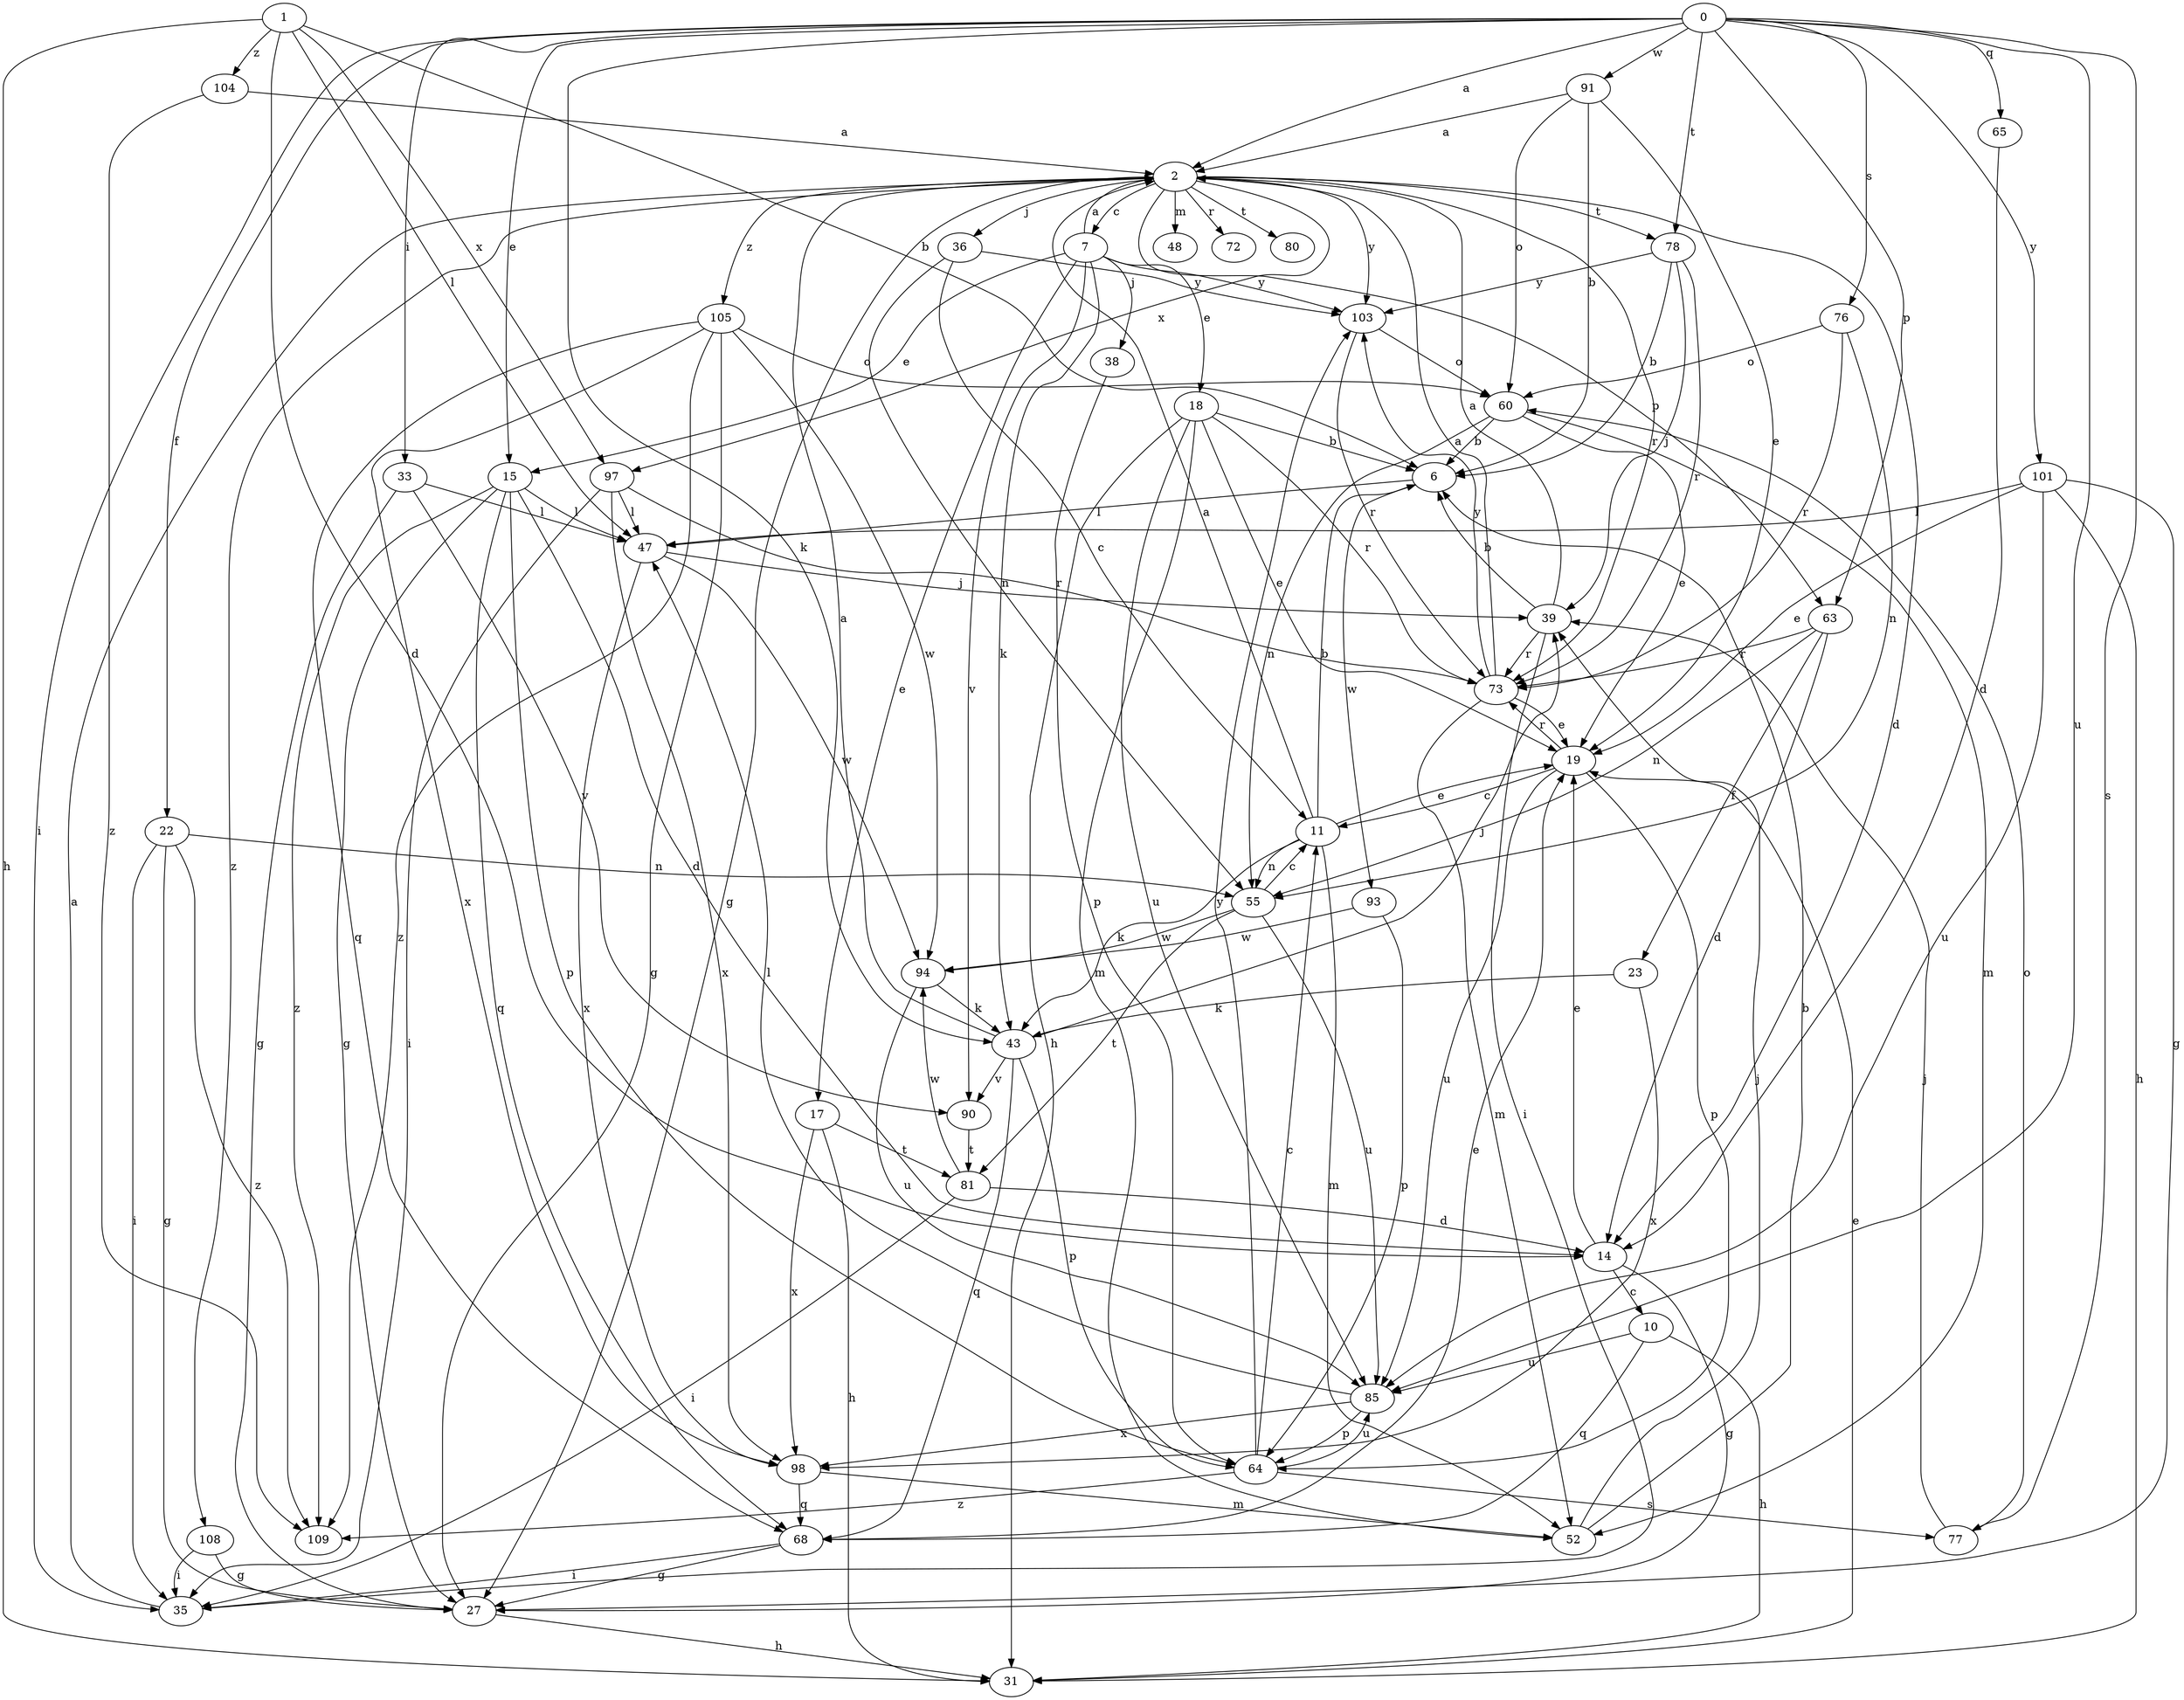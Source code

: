 strict digraph  {
0;
1;
2;
6;
7;
10;
11;
14;
15;
17;
18;
19;
22;
23;
27;
31;
33;
35;
36;
38;
39;
43;
47;
48;
52;
55;
60;
63;
64;
65;
68;
72;
73;
76;
77;
78;
80;
81;
85;
90;
91;
93;
94;
97;
98;
101;
103;
104;
105;
108;
109;
0 -> 2  [label=a];
0 -> 15  [label=e];
0 -> 22  [label=f];
0 -> 33  [label=i];
0 -> 35  [label=i];
0 -> 43  [label=k];
0 -> 63  [label=p];
0 -> 65  [label=q];
0 -> 76  [label=s];
0 -> 77  [label=s];
0 -> 78  [label=t];
0 -> 85  [label=u];
0 -> 91  [label=w];
0 -> 101  [label=y];
1 -> 6  [label=b];
1 -> 14  [label=d];
1 -> 31  [label=h];
1 -> 47  [label=l];
1 -> 97  [label=x];
1 -> 104  [label=z];
2 -> 7  [label=c];
2 -> 14  [label=d];
2 -> 27  [label=g];
2 -> 36  [label=j];
2 -> 48  [label=m];
2 -> 63  [label=p];
2 -> 72  [label=r];
2 -> 73  [label=r];
2 -> 78  [label=t];
2 -> 80  [label=t];
2 -> 97  [label=x];
2 -> 103  [label=y];
2 -> 105  [label=z];
2 -> 108  [label=z];
6 -> 47  [label=l];
6 -> 93  [label=w];
7 -> 2  [label=a];
7 -> 15  [label=e];
7 -> 17  [label=e];
7 -> 18  [label=e];
7 -> 38  [label=j];
7 -> 43  [label=k];
7 -> 90  [label=v];
7 -> 103  [label=y];
10 -> 31  [label=h];
10 -> 68  [label=q];
10 -> 85  [label=u];
11 -> 2  [label=a];
11 -> 6  [label=b];
11 -> 19  [label=e];
11 -> 43  [label=k];
11 -> 52  [label=m];
11 -> 55  [label=n];
14 -> 10  [label=c];
14 -> 19  [label=e];
14 -> 27  [label=g];
15 -> 14  [label=d];
15 -> 27  [label=g];
15 -> 47  [label=l];
15 -> 64  [label=p];
15 -> 68  [label=q];
15 -> 109  [label=z];
17 -> 31  [label=h];
17 -> 81  [label=t];
17 -> 98  [label=x];
18 -> 6  [label=b];
18 -> 19  [label=e];
18 -> 31  [label=h];
18 -> 52  [label=m];
18 -> 73  [label=r];
18 -> 85  [label=u];
19 -> 11  [label=c];
19 -> 64  [label=p];
19 -> 73  [label=r];
19 -> 85  [label=u];
22 -> 27  [label=g];
22 -> 35  [label=i];
22 -> 55  [label=n];
22 -> 109  [label=z];
23 -> 43  [label=k];
23 -> 98  [label=x];
27 -> 31  [label=h];
31 -> 19  [label=e];
33 -> 27  [label=g];
33 -> 47  [label=l];
33 -> 90  [label=v];
35 -> 2  [label=a];
36 -> 11  [label=c];
36 -> 55  [label=n];
36 -> 103  [label=y];
38 -> 64  [label=p];
39 -> 2  [label=a];
39 -> 6  [label=b];
39 -> 35  [label=i];
39 -> 73  [label=r];
43 -> 2  [label=a];
43 -> 39  [label=j];
43 -> 64  [label=p];
43 -> 68  [label=q];
43 -> 90  [label=v];
47 -> 39  [label=j];
47 -> 94  [label=w];
47 -> 98  [label=x];
52 -> 6  [label=b];
52 -> 39  [label=j];
55 -> 11  [label=c];
55 -> 81  [label=t];
55 -> 85  [label=u];
55 -> 94  [label=w];
60 -> 6  [label=b];
60 -> 19  [label=e];
60 -> 52  [label=m];
60 -> 55  [label=n];
63 -> 14  [label=d];
63 -> 23  [label=f];
63 -> 55  [label=n];
63 -> 73  [label=r];
64 -> 11  [label=c];
64 -> 77  [label=s];
64 -> 85  [label=u];
64 -> 103  [label=y];
64 -> 109  [label=z];
65 -> 14  [label=d];
68 -> 19  [label=e];
68 -> 27  [label=g];
68 -> 35  [label=i];
73 -> 2  [label=a];
73 -> 19  [label=e];
73 -> 52  [label=m];
73 -> 103  [label=y];
76 -> 55  [label=n];
76 -> 60  [label=o];
76 -> 73  [label=r];
77 -> 39  [label=j];
77 -> 60  [label=o];
78 -> 6  [label=b];
78 -> 39  [label=j];
78 -> 73  [label=r];
78 -> 103  [label=y];
81 -> 14  [label=d];
81 -> 35  [label=i];
81 -> 94  [label=w];
85 -> 47  [label=l];
85 -> 64  [label=p];
85 -> 98  [label=x];
90 -> 81  [label=t];
91 -> 2  [label=a];
91 -> 6  [label=b];
91 -> 19  [label=e];
91 -> 60  [label=o];
93 -> 64  [label=p];
93 -> 94  [label=w];
94 -> 43  [label=k];
94 -> 85  [label=u];
97 -> 35  [label=i];
97 -> 47  [label=l];
97 -> 73  [label=r];
97 -> 98  [label=x];
98 -> 52  [label=m];
98 -> 68  [label=q];
101 -> 19  [label=e];
101 -> 27  [label=g];
101 -> 31  [label=h];
101 -> 47  [label=l];
101 -> 85  [label=u];
103 -> 60  [label=o];
103 -> 73  [label=r];
104 -> 2  [label=a];
104 -> 109  [label=z];
105 -> 27  [label=g];
105 -> 60  [label=o];
105 -> 68  [label=q];
105 -> 94  [label=w];
105 -> 98  [label=x];
105 -> 109  [label=z];
108 -> 27  [label=g];
108 -> 35  [label=i];
}
